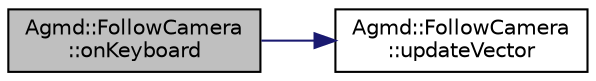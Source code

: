 digraph "Agmd::FollowCamera::onKeyboard"
{
  edge [fontname="Helvetica",fontsize="10",labelfontname="Helvetica",labelfontsize="10"];
  node [fontname="Helvetica",fontsize="10",shape=record];
  rankdir="LR";
  Node1 [label="Agmd::FollowCamera\l::onKeyboard",height=0.2,width=0.4,color="black", fillcolor="grey75", style="filled" fontcolor="black"];
  Node1 -> Node2 [color="midnightblue",fontsize="10",style="solid",fontname="Helvetica"];
  Node2 [label="Agmd::FollowCamera\l::updateVector",height=0.2,width=0.4,color="black", fillcolor="white", style="filled",URL="$class_agmd_1_1_follow_camera.html#a7333f2458e8545bc9958e6fbb7013f62"];
}
